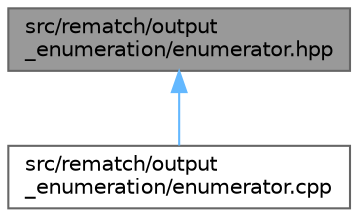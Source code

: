 digraph "src/rematch/output_enumeration/enumerator.hpp"
{
 // LATEX_PDF_SIZE
  bgcolor="transparent";
  edge [fontname=Helvetica,fontsize=10,labelfontname=Helvetica,labelfontsize=10];
  node [fontname=Helvetica,fontsize=10,shape=box,height=0.2,width=0.4];
  Node1 [label="src/rematch/output\l_enumeration/enumerator.hpp",height=0.2,width=0.4,color="gray40", fillcolor="grey60", style="filled", fontcolor="black",tooltip=" "];
  Node1 -> Node2 [dir="back",color="steelblue1",style="solid"];
  Node2 [label="src/rematch/output\l_enumeration/enumerator.cpp",height=0.2,width=0.4,color="grey40", fillcolor="white", style="filled",URL="$d0/d24/enumerator_8cpp.html",tooltip=" "];
}

